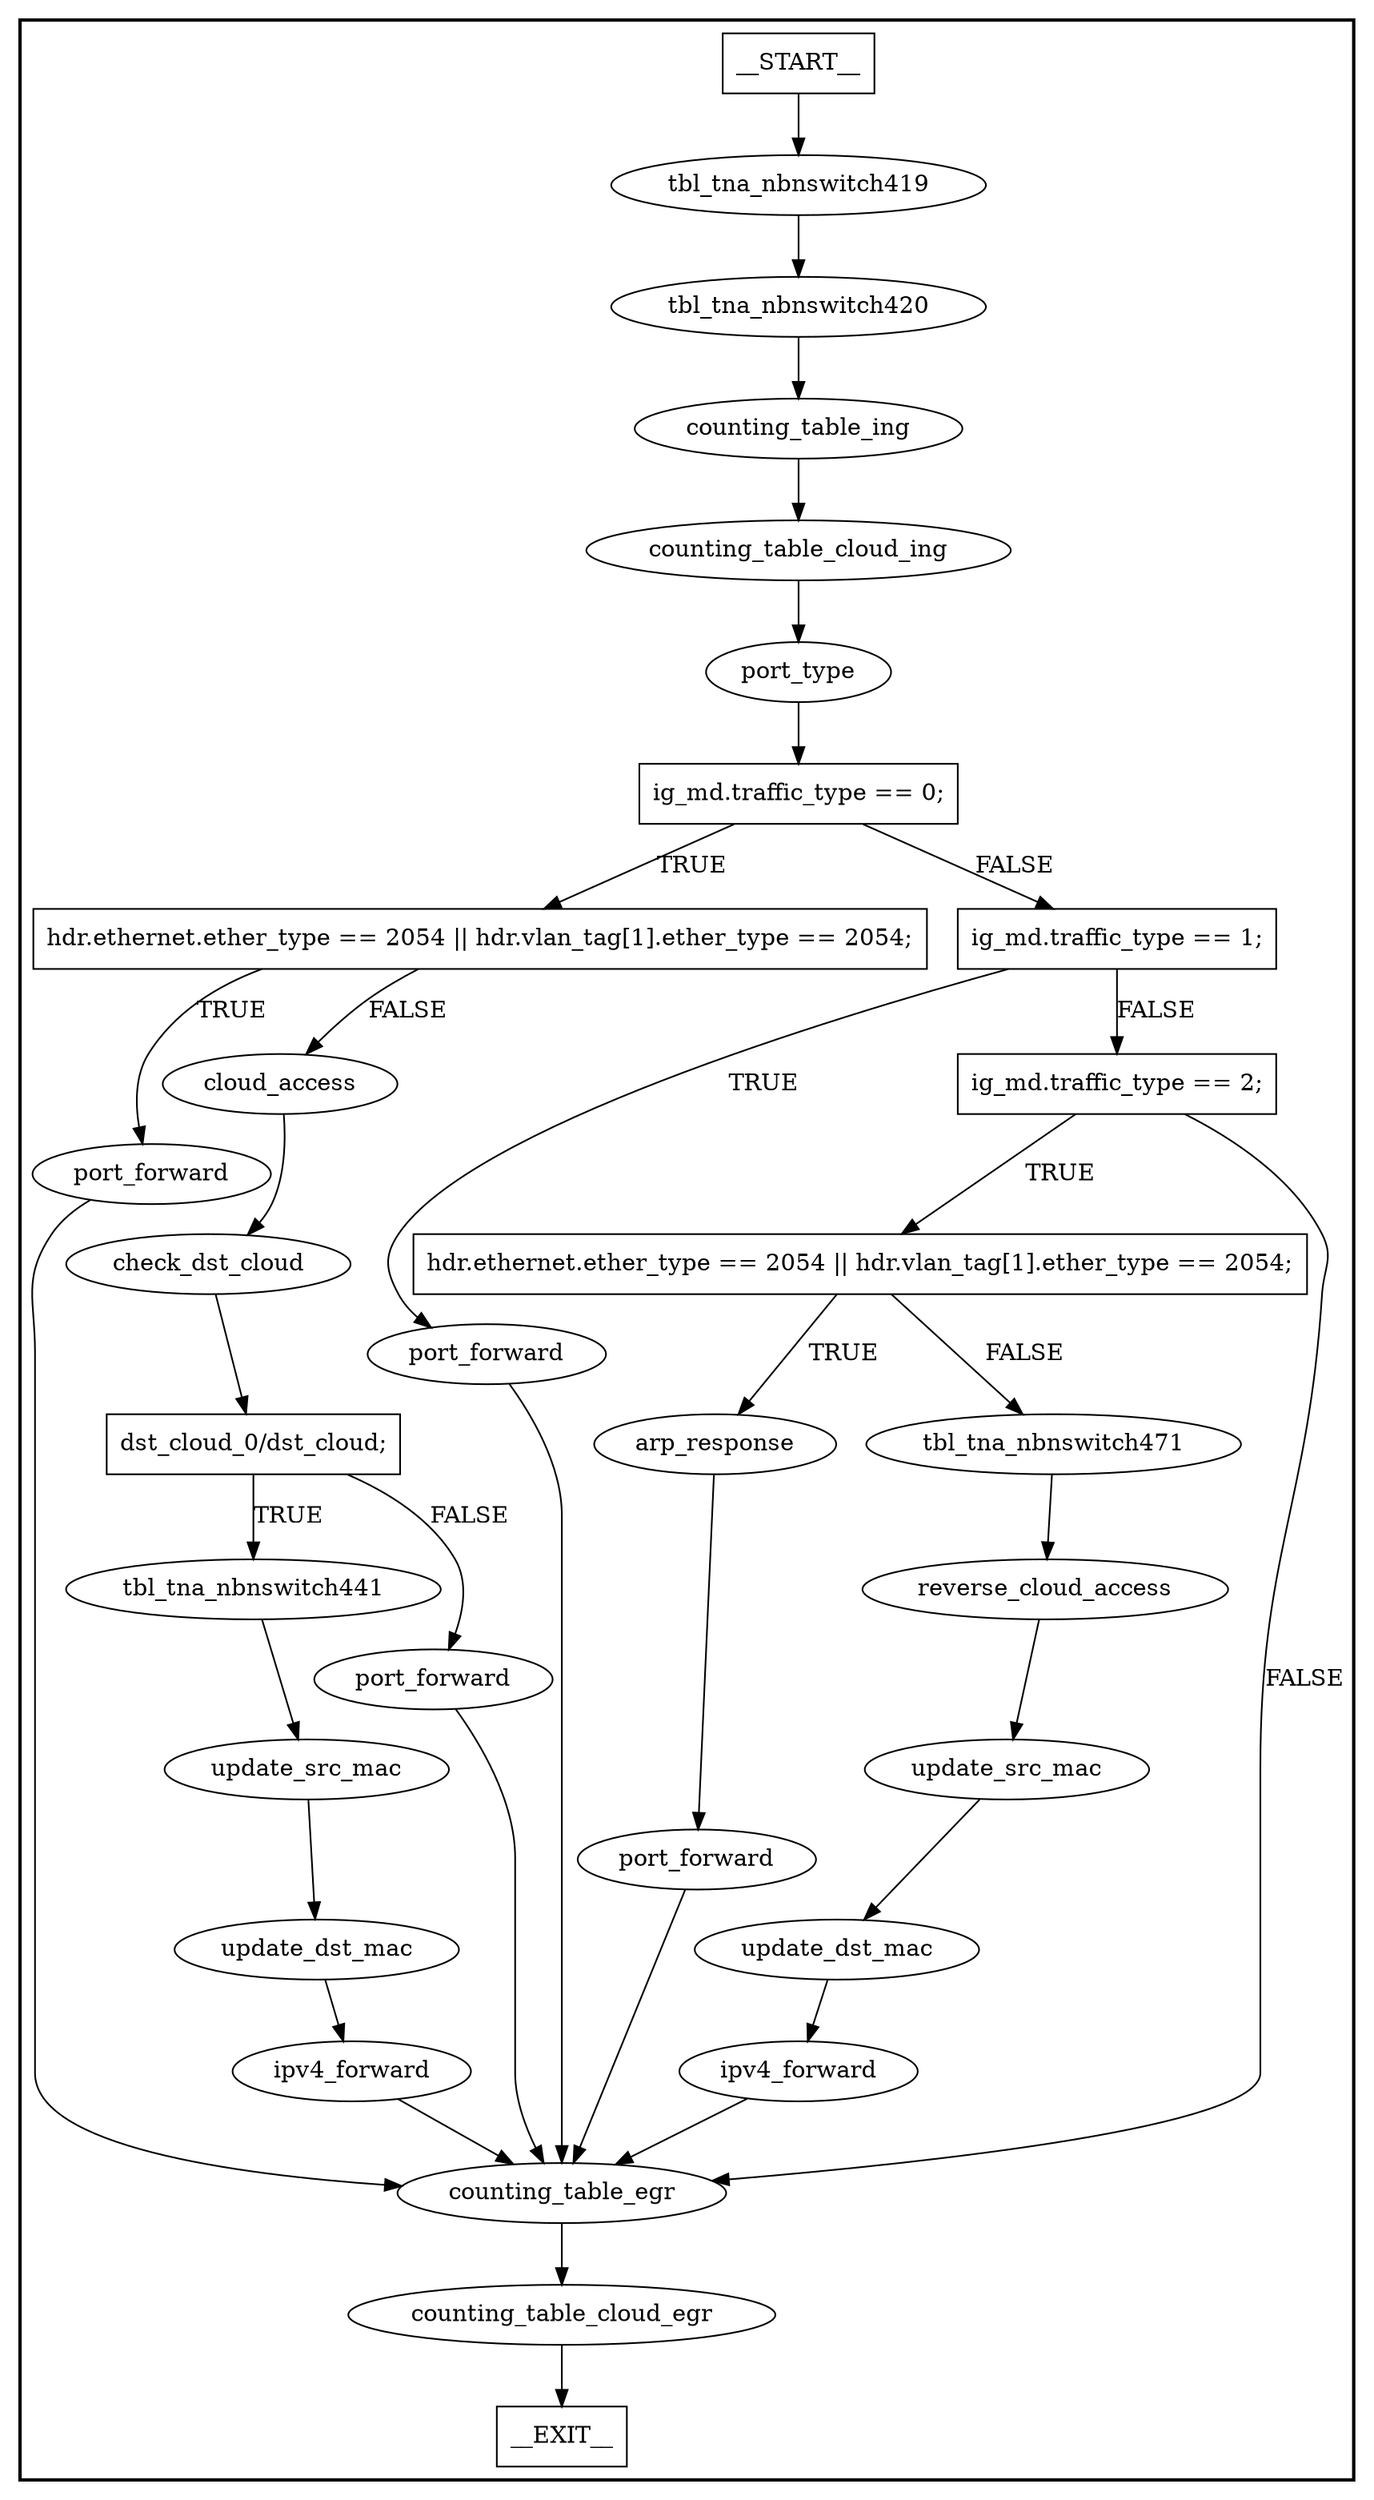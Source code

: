 digraph Ingress {
subgraph cluster {
graph [
label="", labeljust=r, style=bold];
0[label=__START__, margin="", shape=rectangle, style=solid];
1[label=__EXIT__, margin="", shape=rectangle, style=solid];
2[label=tbl_tna_nbnswitch419, margin="", shape=ellipse, style=solid];
3[label=tbl_tna_nbnswitch420, margin="", shape=ellipse, style=solid];
4[label=counting_table_ing, margin="", shape=ellipse, style=solid];
5[label=counting_table_cloud_ing, margin="", shape=ellipse, style=solid];
6[label=port_type, margin="", shape=ellipse, style=solid];
7[label="ig_md.traffic_type == 0;", margin="", shape=rectangle, style=solid];
8[label="hdr.ethernet.ether_type == 2054 || hdr.vlan_tag[1].ether_type == 2054;", margin="", shape=rectangle, style=solid];
9[label=port_forward, margin="", shape=ellipse, style=solid];
10[label=cloud_access, margin="", shape=ellipse, style=solid];
11[label=check_dst_cloud, margin="", shape=ellipse, style=solid];
12[label="dst_cloud_0/dst_cloud;", margin="", shape=rectangle, style=solid];
13[label=tbl_tna_nbnswitch441, margin="", shape=ellipse, style=solid];
14[label=update_src_mac, margin="", shape=ellipse, style=solid];
15[label=update_dst_mac, margin="", shape=ellipse, style=solid];
16[label=ipv4_forward, margin="", shape=ellipse, style=solid];
17[label=port_forward, margin="", shape=ellipse, style=solid];
18[label="ig_md.traffic_type == 1;", margin="", shape=rectangle, style=solid];
19[label=port_forward, margin="", shape=ellipse, style=solid];
20[label="ig_md.traffic_type == 2;", margin="", shape=rectangle, style=solid];
21[label="hdr.ethernet.ether_type == 2054 || hdr.vlan_tag[1].ether_type == 2054;", margin="", shape=rectangle, style=solid];
22[label=arp_response, margin="", shape=ellipse, style=solid];
23[label=port_forward, margin="", shape=ellipse, style=solid];
24[label=tbl_tna_nbnswitch471, margin="", shape=ellipse, style=solid];
25[label=reverse_cloud_access, margin="", shape=ellipse, style=solid];
26[label=update_src_mac, margin="", shape=ellipse, style=solid];
27[label=update_dst_mac, margin="", shape=ellipse, style=solid];
28[label=ipv4_forward, margin="", shape=ellipse, style=solid];
29[label=counting_table_egr, margin="", shape=ellipse, style=solid];
30[label=counting_table_cloud_egr, margin="", shape=ellipse, style=solid];
0 -> 2[label=""];
2 -> 3[label=""];
3 -> 4[label=""];
4 -> 5[label=""];
5 -> 6[label=""];
6 -> 7[label=""];
7 -> 8[label=TRUE];
7 -> 18[label=FALSE];
8 -> 9[label=TRUE];
8 -> 10[label=FALSE];
9 -> 29[label=""];
10 -> 11[label=""];
11 -> 12[label=""];
12 -> 13[label=TRUE];
12 -> 17[label=FALSE];
13 -> 14[label=""];
14 -> 15[label=""];
15 -> 16[label=""];
16 -> 29[label=""];
17 -> 29[label=""];
18 -> 19[label=TRUE];
18 -> 20[label=FALSE];
19 -> 29[label=""];
20 -> 21[label=TRUE];
20 -> 29[label=FALSE];
21 -> 22[label=TRUE];
21 -> 24[label=FALSE];
22 -> 23[label=""];
23 -> 29[label=""];
24 -> 25[label=""];
25 -> 26[label=""];
26 -> 27[label=""];
27 -> 28[label=""];
28 -> 29[label=""];
29 -> 30[label=""];
30 -> 1[label=""];
}
}
